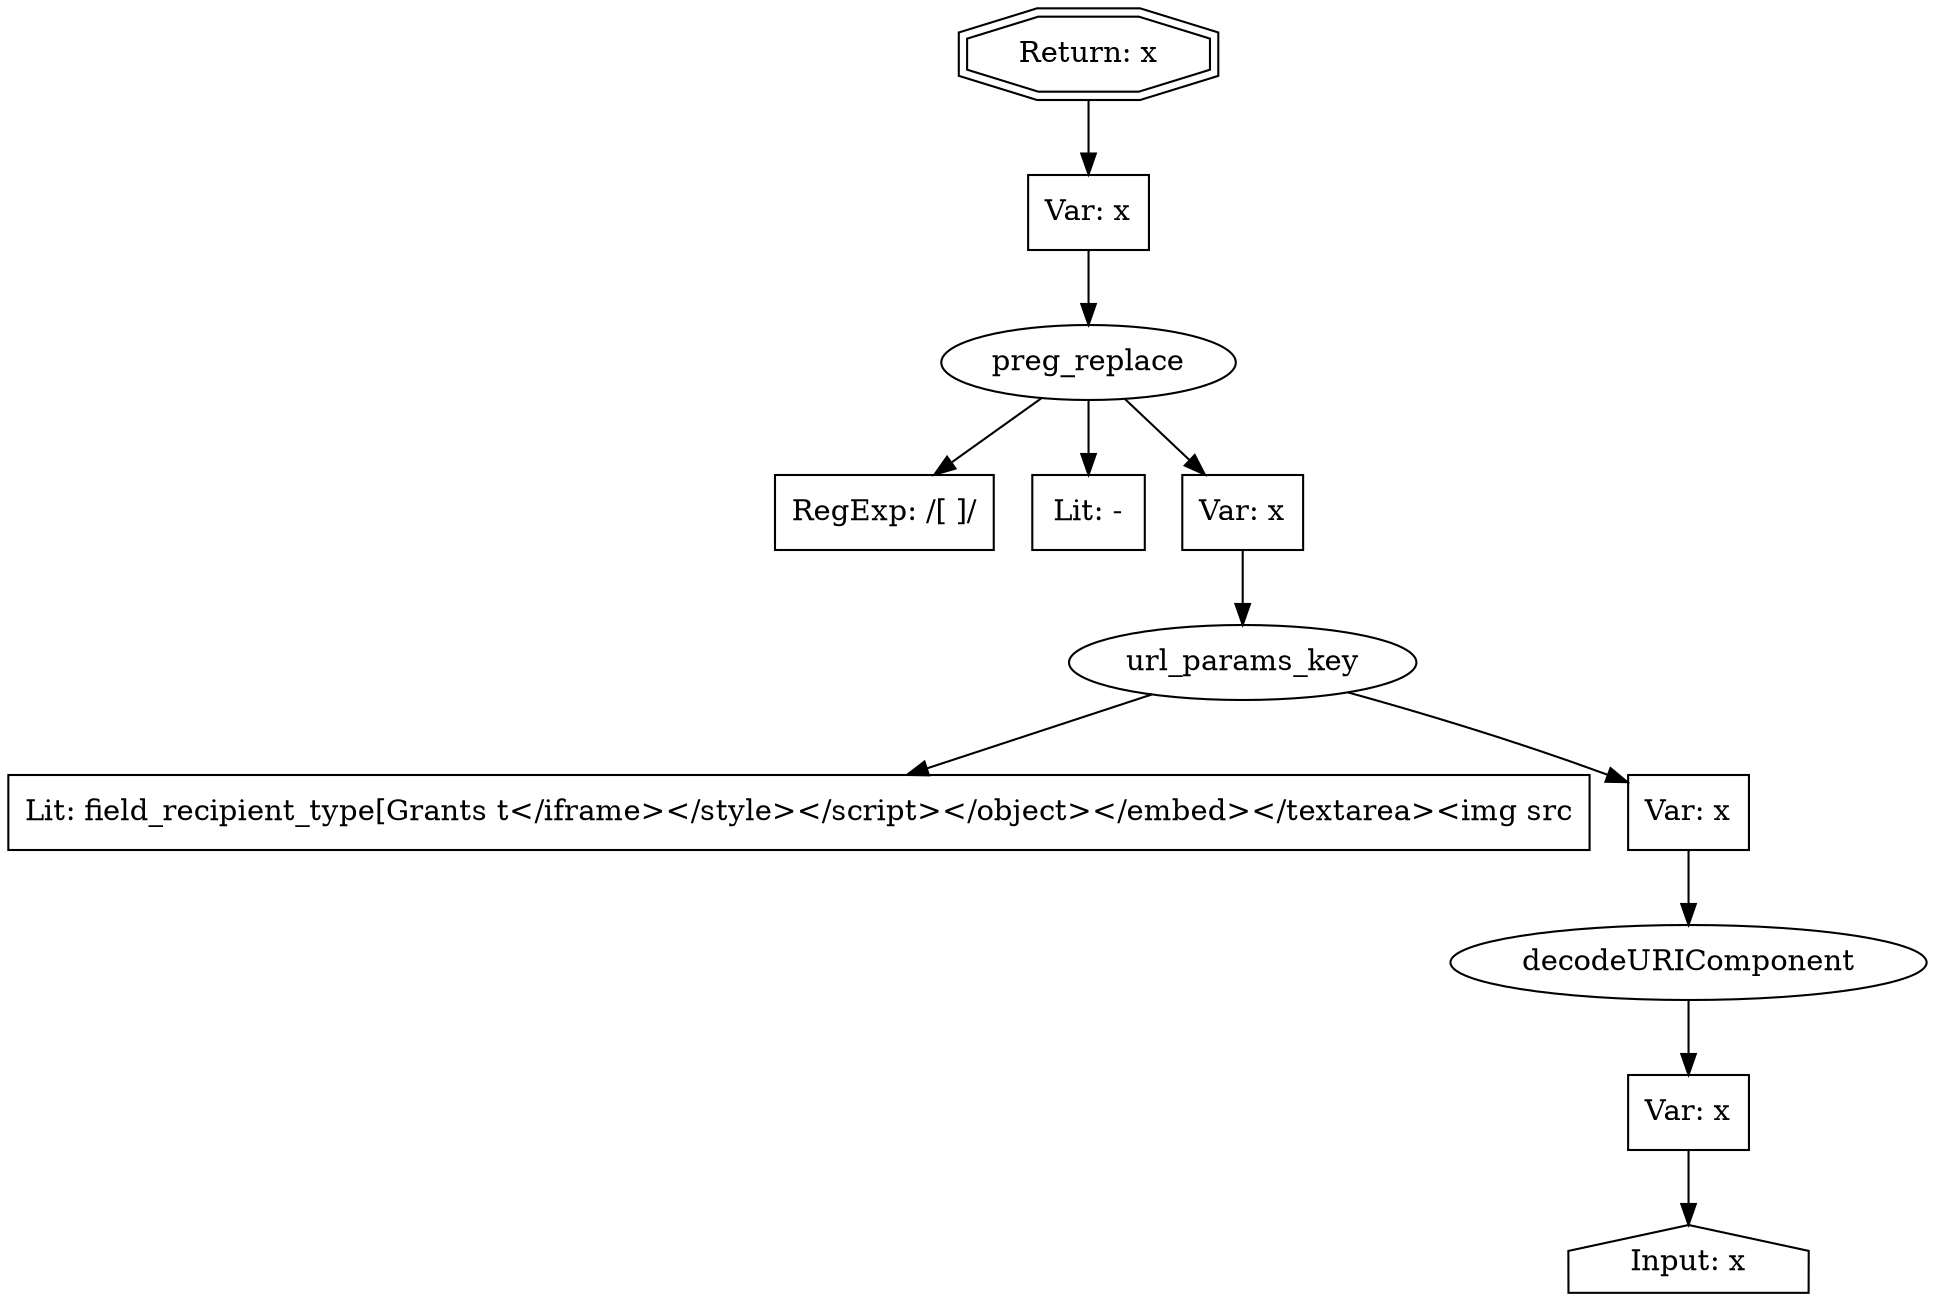 // Finding: 27fbd159-fa4a-4a40-bf69-ca4dce63dd81
// Finding.url: https://example71.com/grants/awarded-grants?field_recipient_type[Grants+t</iframe></style></script></object></embed></textarea><img src=x onerror=taintfoxLog('a7e554d107694183b814ad4d296ed8f1')><!--/*+State+Libraries]=Grants+to+State+Libraries&field_fiscal_year_text[1]=1
// Finding.parentloc: https://example71.com/grants/awarded-grants?field_recipient_type[Grants+t</iframe></style></script></object></embed></textarea><img src=x onerror=taintfoxLog('a7e554d107694183b814ad4d296ed8f1')><!--/*+State+Libraries]=Grants+to+State+Libraries&field_fiscal_year_text[1]=1
// Finding.domain: example71.com
// Finding.base_domain: example71.com
// Finding.source: location.search
// Finding.sink: innerHTML
// Sanitizer.score: 1
// Sanitizer.name: <synthetic>
// Sanitizer.location: example18.com
// Finding.begin: 170
// Finding.end: 229
// Finding.original_uuid: fe53293b-8422-4df5-a8cd-ed80b6fb59c4
// Finding.TwentyFiveMillionFlowsId: 1538508158
// Finding.script: https://example71.com/core/assets/vendor/jquery/jquery.min.js?v=3.5.1
// Finding.line: 2
// Exploit.uuid: a7e554d1-0769-4183-b814-ad4d296ed8f1
// Exploit.success: false
// Exploit.status: validated
// Exploit.method: C
// Exploit.type: html
// Exploit.token: text
// Exploit.content: t
// Exploit.quote_type: None
// Exploit.tag: None
// Exploit.break_out: t</iframe></style></script></object></embed></textarea><img src=x onerror=
// Exploit.break_in: ><!--/*
// Exploit.payload: t</iframe></style></script></object></embed></textarea><img src=x onerror=taintfoxLog(1)><!--/*
// Exploit.begin_taint_url: 67
// Exploit.end_taint_url: 69
// Exploit.replace_begin_url: 67
// Exploit.replace_end_url: 69
// Exploit.replace_begin_param: 32
// Exploit.replace_end_param: 34
// Issues.LargestEncodeAttrStringChain: 0
// Issues.LargestTextFragmentEncodeChainLength: 0
// Issues.HasApproximation: false
// Issues.HasMissingImplementation: false
// Issues.HasInfiniteRegexWithFunctionReplacer: false
// Issues.MergedSplitAndJoins: true
// Issues.HasUrlInRhsOfReplace: false
// Issues.HasUrlInLhsOfReplace: false
// Issues.HasCookieValueInLhsOfreplace: false
// Issues.HasCookieValueInRhsOfreplace: false
// Issues.HasCookieValueInMatchPattern: false
// Issues.HasCookieValueInExecPattern: false
// Issues.RemovedLRConcats: false
// Issues.RemovedReplaceArtifacts: false
// Issues.HasUrlInMatchPattern: false
// Issues.HasUrlInExecPattern: false
// Issues.RemovedNOPreplaces: false
// Issues.Known_sanitizer: false
// DepGraph.hash: -562044289
// DepGraph.sanitizer_hash: 724479336
// Merged split and join statements 
digraph cfg {
n0 [shape=house, label="Input: x"];
n1 [shape=ellipse, label="decodeURIComponent"];
n2 [shape=box, label="Var: x"];
n3 [shape=ellipse, label="url_params_key"];
n4 [shape=box, label="Lit: field_recipient_type[Grants t</iframe></style></script></object></embed></textarea><img src"];
n5 [shape=box, label="Var: x"];
n6 [shape=ellipse, label="preg_replace"];
n7 [shape=box, label="RegExp: /[ ]/"];
n8 [shape=box, label="Lit: -"];
n9 [shape=box, label="Var: x"];
n10 [shape=box, label="Var: x"];
n11 [shape=doubleoctagon, label="Return: x"];
n2 -> n0;
n1 -> n2;
n5 -> n1;
n3 -> n4;
n3 -> n5;
n9 -> n3;
n6 -> n7;
n6 -> n8;
n6 -> n9;
n10 -> n6;
n11 -> n10;
}
